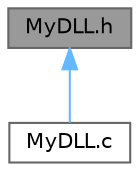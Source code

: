 digraph "MyDLL.h"
{
 // LATEX_PDF_SIZE
  bgcolor="transparent";
  edge [fontname=Helvetica,fontsize=10,labelfontname=Helvetica,labelfontsize=10];
  node [fontname=Helvetica,fontsize=10,shape=box,height=0.2,width=0.4];
  Node1 [id="Node000001",label="MyDLL.h",height=0.2,width=0.4,color="gray40", fillcolor="grey60", style="filled", fontcolor="black",tooltip="Módulo para implementação de uma lista duplamente ligada (DLL)."];
  Node1 -> Node2 [id="edge1_Node000001_Node000002",dir="back",color="steelblue1",style="solid",tooltip=" "];
  Node2 [id="Node000002",label="MyDLL.c",height=0.2,width=0.4,color="grey40", fillcolor="white", style="filled",URL="$MyDLL_8c.html",tooltip="Implementação de uma lista duplamente ligada (DLL)."];
}
